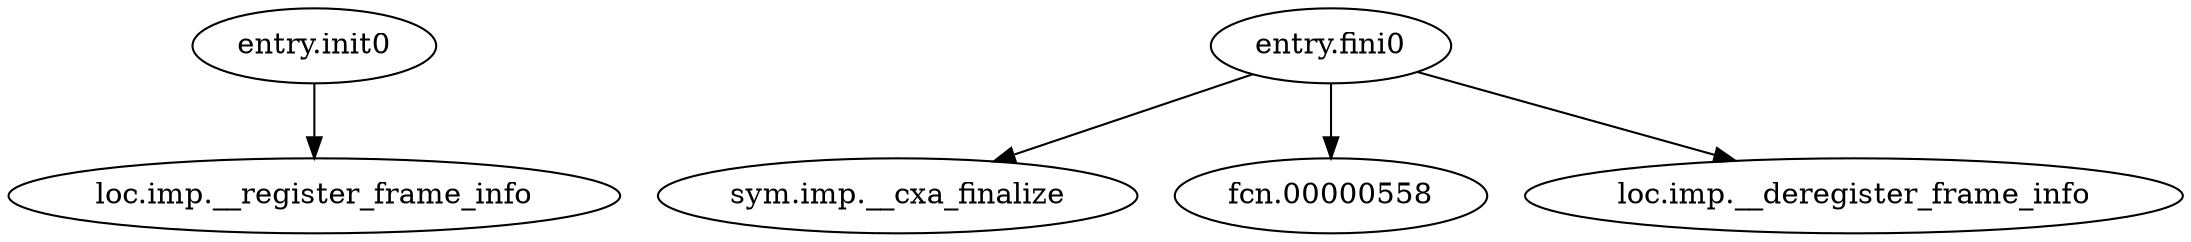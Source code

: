 digraph code {
  "0x00000680" [label="entry.init0"];
  "0x00000680" -> "0x0000053c";
  "0x0000053c" [label="loc.imp.__register_frame_info"];
  "0x000005f4" [label="entry.fini0"];
  "0x000005f4" -> "0x0000050c";
  "0x0000050c" [label="sym.imp.__cxa_finalize"];
  "0x000005f4" -> "0x00000558";
  "0x00000558" [label="fcn.00000558"];
  "0x000005f4" -> "0x00000518";
  "0x00000518" [label="loc.imp.__deregister_frame_info"];
}